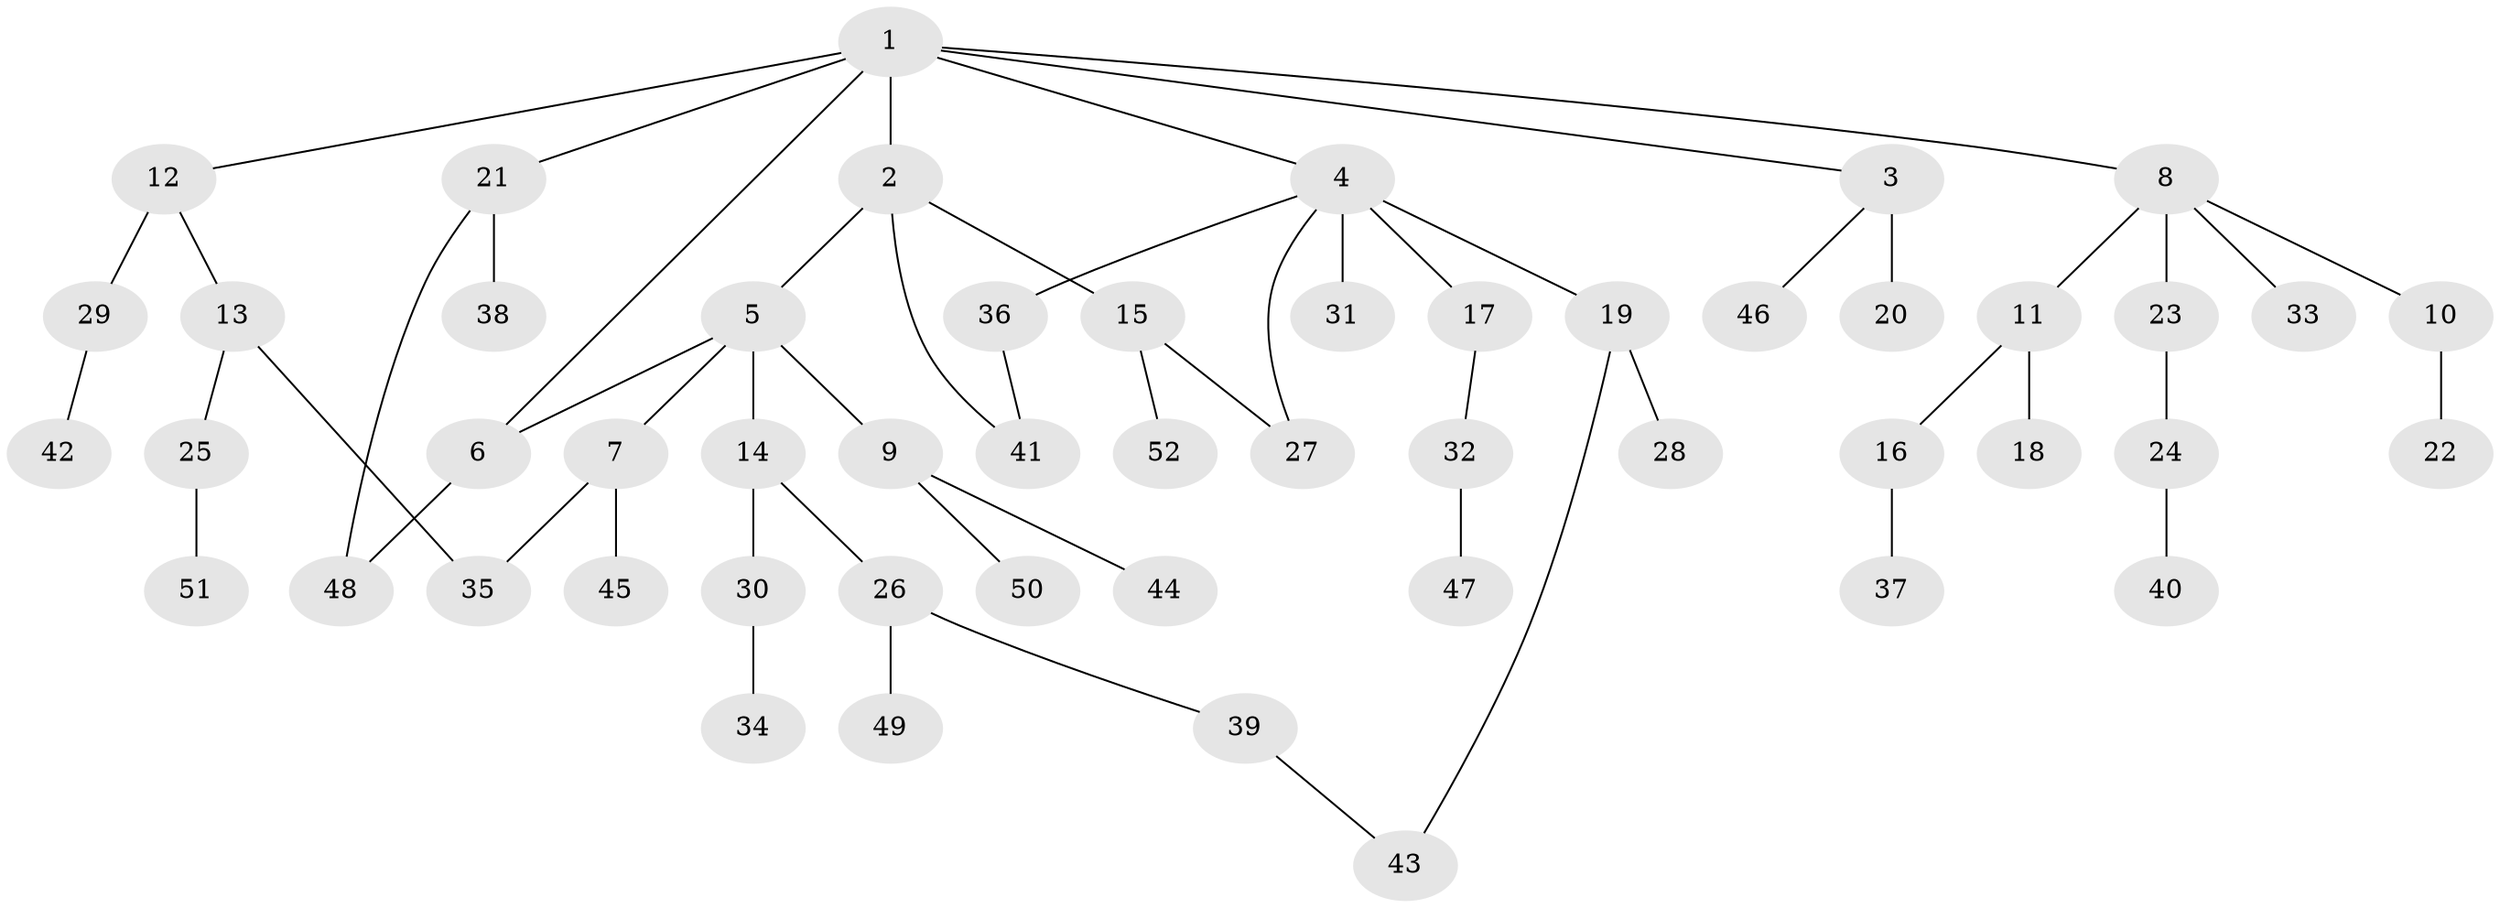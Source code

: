 // original degree distribution, {7: 0.009615384615384616, 6: 0.038461538461538464, 2: 0.3173076923076923, 5: 0.019230769230769232, 3: 0.125, 4: 0.0673076923076923, 1: 0.4230769230769231}
// Generated by graph-tools (version 1.1) at 2025/34/03/09/25 02:34:33]
// undirected, 52 vertices, 57 edges
graph export_dot {
graph [start="1"]
  node [color=gray90,style=filled];
  1;
  2;
  3;
  4;
  5;
  6;
  7;
  8;
  9;
  10;
  11;
  12;
  13;
  14;
  15;
  16;
  17;
  18;
  19;
  20;
  21;
  22;
  23;
  24;
  25;
  26;
  27;
  28;
  29;
  30;
  31;
  32;
  33;
  34;
  35;
  36;
  37;
  38;
  39;
  40;
  41;
  42;
  43;
  44;
  45;
  46;
  47;
  48;
  49;
  50;
  51;
  52;
  1 -- 2 [weight=2.0];
  1 -- 3 [weight=1.0];
  1 -- 4 [weight=1.0];
  1 -- 6 [weight=1.0];
  1 -- 8 [weight=1.0];
  1 -- 12 [weight=1.0];
  1 -- 21 [weight=1.0];
  2 -- 5 [weight=1.0];
  2 -- 15 [weight=1.0];
  2 -- 41 [weight=1.0];
  3 -- 20 [weight=3.0];
  3 -- 46 [weight=1.0];
  4 -- 17 [weight=1.0];
  4 -- 19 [weight=1.0];
  4 -- 27 [weight=1.0];
  4 -- 31 [weight=3.0];
  4 -- 36 [weight=1.0];
  5 -- 6 [weight=1.0];
  5 -- 7 [weight=1.0];
  5 -- 9 [weight=1.0];
  5 -- 14 [weight=1.0];
  6 -- 48 [weight=1.0];
  7 -- 35 [weight=1.0];
  7 -- 45 [weight=2.0];
  8 -- 10 [weight=1.0];
  8 -- 11 [weight=1.0];
  8 -- 23 [weight=2.0];
  8 -- 33 [weight=1.0];
  9 -- 44 [weight=2.0];
  9 -- 50 [weight=1.0];
  10 -- 22 [weight=1.0];
  11 -- 16 [weight=1.0];
  11 -- 18 [weight=1.0];
  12 -- 13 [weight=1.0];
  12 -- 29 [weight=2.0];
  13 -- 25 [weight=1.0];
  13 -- 35 [weight=1.0];
  14 -- 26 [weight=1.0];
  14 -- 30 [weight=1.0];
  15 -- 27 [weight=1.0];
  15 -- 52 [weight=1.0];
  16 -- 37 [weight=1.0];
  17 -- 32 [weight=1.0];
  19 -- 28 [weight=1.0];
  19 -- 43 [weight=1.0];
  21 -- 38 [weight=1.0];
  21 -- 48 [weight=1.0];
  23 -- 24 [weight=1.0];
  24 -- 40 [weight=1.0];
  25 -- 51 [weight=1.0];
  26 -- 39 [weight=1.0];
  26 -- 49 [weight=1.0];
  29 -- 42 [weight=1.0];
  30 -- 34 [weight=2.0];
  32 -- 47 [weight=2.0];
  36 -- 41 [weight=1.0];
  39 -- 43 [weight=1.0];
}
